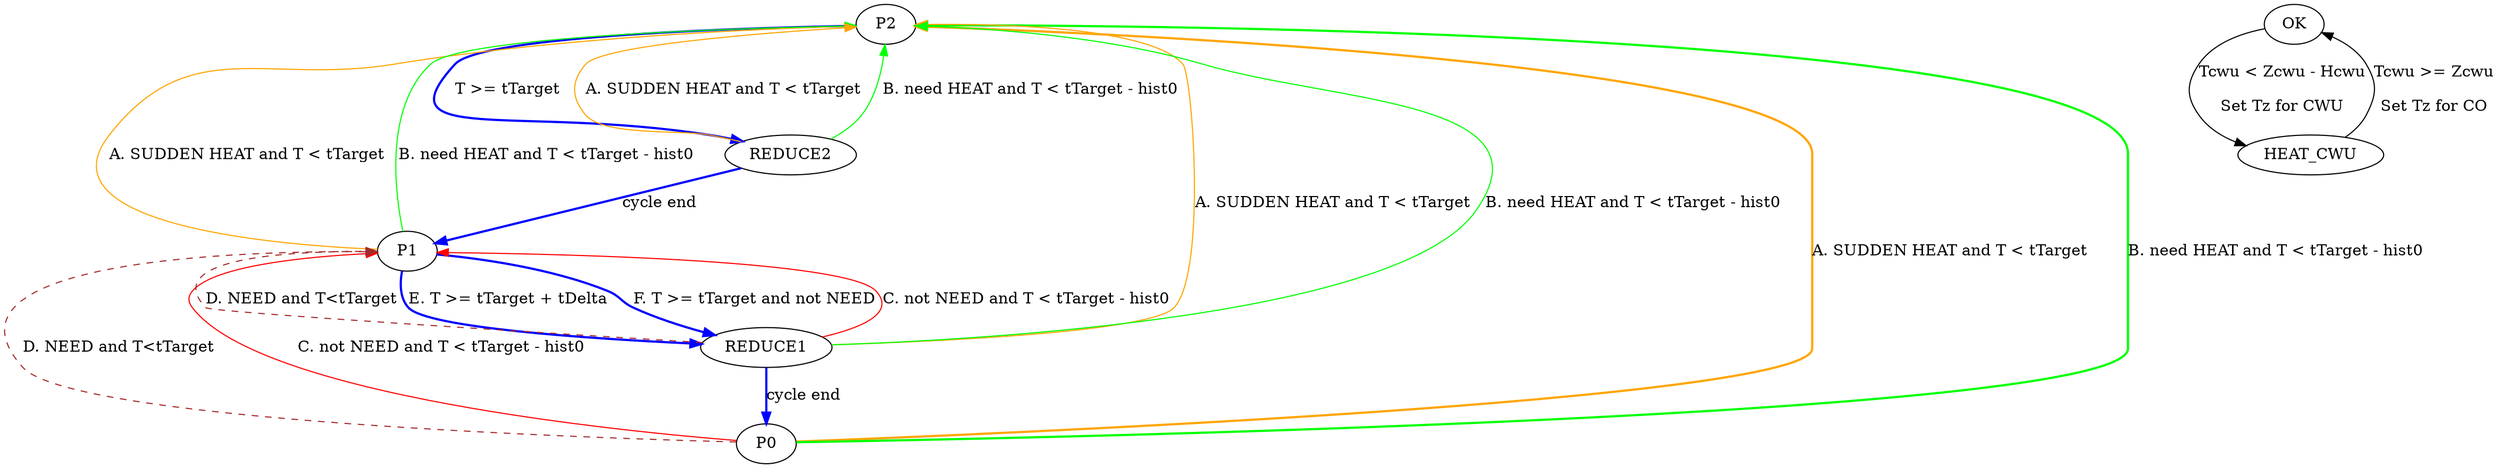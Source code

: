 digraph G {
subgraph MAIN 
{
    

HEAT [label="P2"]
COOLOFF [label="P1"]
MAINTAIN [label="P0"]

HEAT->REDUCE2 [label="T >= tTarget", style=bold, color=blue]

REDUCE2 -> COOLOFF [label="cycle end",style=bold, color=blue]


REDUCE2 -> HEAT [label="A. SUDDEN HEAT and T < tTarget", color=orange]
REDUCE2 -> HEAT [label="B. need HEAT and T < tTarget - hist0", color=green]


COOLOFF->REDUCE1 [label="E. T >= tTarget + tDelta", style=bold, color=blue]
COOLOFF->REDUCE1 [label="F. T >= tTarget and not NEED", style=bold, color=blue]

REDUCE1 -> MAINTAIN [label="cycle end", style=bold, color=blue]


REDUCE1 -> HEAT [label="A. SUDDEN HEAT and T < tTarget", color=orange]
REDUCE1 -> HEAT [label="B. need HEAT and T < tTarget - hist0", color=green]

//REDUCE1 -> HEAT [label="B. T <= tTarget - hist0", color=green]
REDUCE1 -> COOLOFF [label="C. not NEED and T < tTarget - hist0", color=red]

//REDUCE1 -> COOLOFF [label="2. NEED and T<tTarget"]

COOLOFF -> HEAT [label="A. SUDDEN HEAT and T < tTarget", color=orange]
//COOLOFF->HEAT [label="B. T <= tTarget - hist0", color=green]
COOLOFF -> HEAT [label="B. need HEAT and T < tTarget - hist0", color=green]

//HEAT -> REDUCE1 [label="1. T > tTarget + tDelta", color=green]
MAINTAIN -> HEAT [label="A. SUDDEN HEAT and T < tTarget", style=bold, color=orange]
MAINTAIN -> HEAT [label="B. need HEAT and T < tTarget - hist0", style=bold, color=green]

//MAINTAIN -> HEAT [label="B. T <= tTarget - hist0", style=bold, color=green]
MAINTAIN -> COOLOFF[label="C. not NEED and T < tTarget - hist0", color=red]
MAINTAIN -> COOLOFF[label="D. NEED and T<tTarget", color=brown, style=dashed]
REDUCE1 -> COOLOFF[label="D. NEED and T<tTarget", color=brown, style=dashed]
//MAINTAIN -> COOLOFF [label="NEED and T between tTarget - hist0 and tTarget", style=bold, color=darkgreen]

}

subgraph CWU {
    OK -> HEAT_CWU [label="Tcwu < Zcwu - Hcwu\r\nSet Tz for CWU"]
    HEAT_CWU -> OK [label="Tcwu >= Zcwu\r\nSet Tz for CO"]
    
}



}
